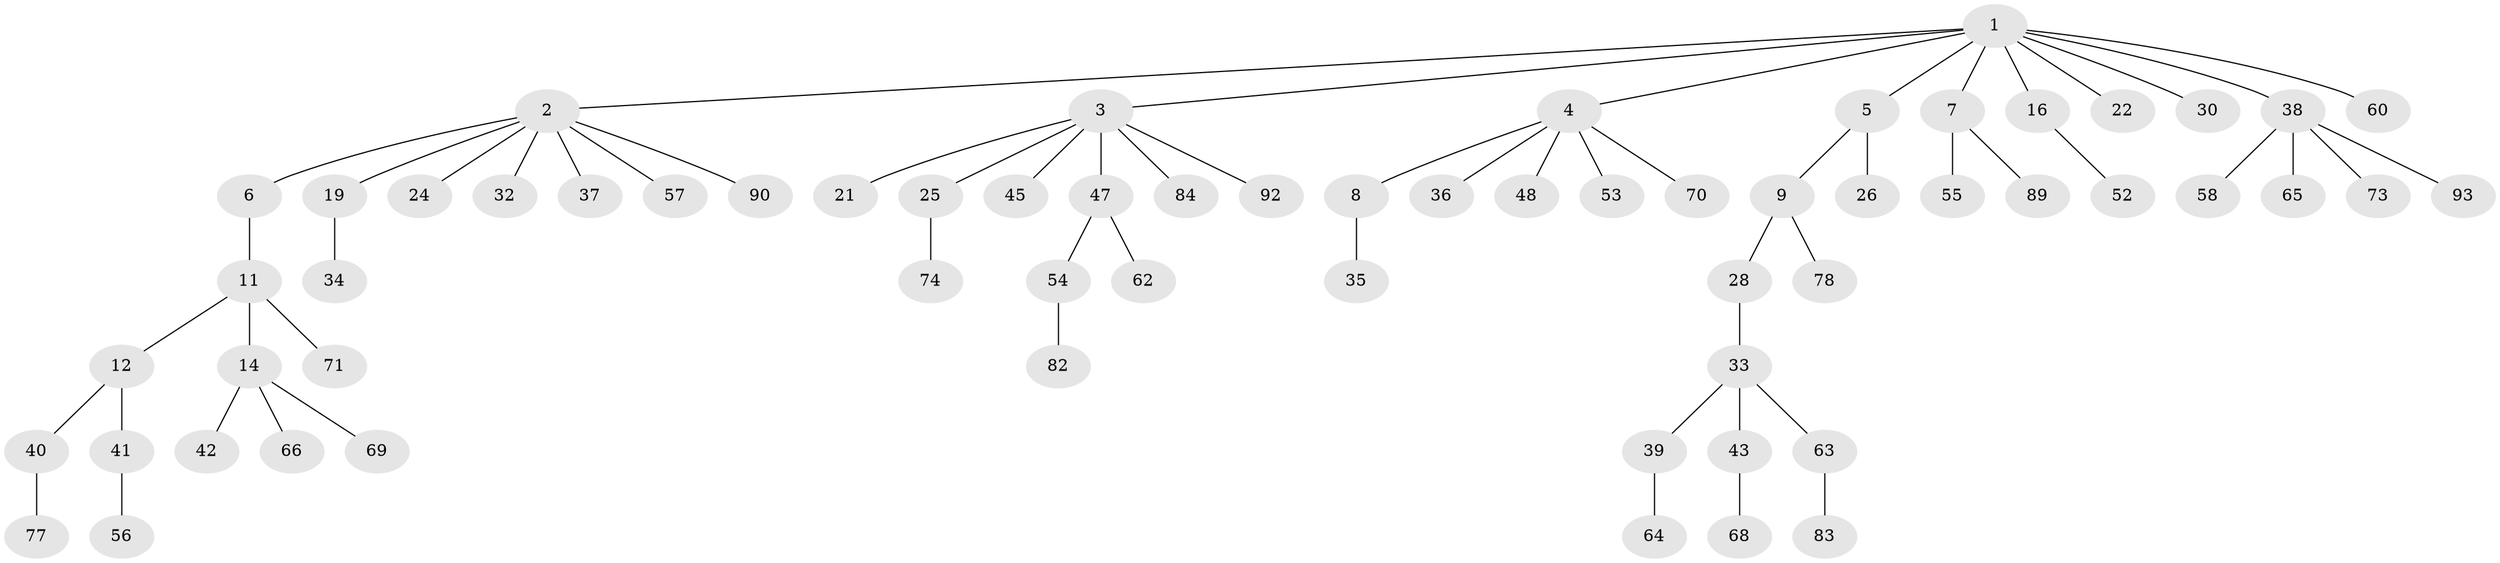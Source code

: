 // Generated by graph-tools (version 1.1) at 2025/52/02/27/25 19:52:13]
// undirected, 64 vertices, 63 edges
graph export_dot {
graph [start="1"]
  node [color=gray90,style=filled];
  1 [super="+29"];
  2 [super="+13"];
  3 [super="+18"];
  4 [super="+20"];
  5 [super="+23"];
  6 [super="+27"];
  7 [super="+50"];
  8;
  9 [super="+10"];
  11 [super="+15"];
  12 [super="+49"];
  14 [super="+31"];
  16 [super="+17"];
  19 [super="+59"];
  21;
  22;
  24;
  25 [super="+46"];
  26 [super="+61"];
  28 [super="+95"];
  30;
  32 [super="+76"];
  33 [super="+44"];
  34 [super="+81"];
  35;
  36;
  37;
  38 [super="+51"];
  39 [super="+91"];
  40 [super="+85"];
  41 [super="+86"];
  42;
  43 [super="+80"];
  45;
  47;
  48 [super="+79"];
  52;
  53;
  54 [super="+75"];
  55;
  56;
  57;
  58 [super="+72"];
  60;
  62;
  63 [super="+67"];
  64 [super="+88"];
  65;
  66 [super="+87"];
  68 [super="+94"];
  69;
  70;
  71;
  73;
  74;
  77;
  78;
  82;
  83;
  84;
  89;
  90;
  92;
  93;
  1 -- 2;
  1 -- 3;
  1 -- 4;
  1 -- 5;
  1 -- 7;
  1 -- 16;
  1 -- 22;
  1 -- 60;
  1 -- 38;
  1 -- 30;
  2 -- 6;
  2 -- 24;
  2 -- 57;
  2 -- 32;
  2 -- 19;
  2 -- 37;
  2 -- 90;
  3 -- 84;
  3 -- 92;
  3 -- 21;
  3 -- 25;
  3 -- 45;
  3 -- 47;
  4 -- 8;
  4 -- 48;
  4 -- 70;
  4 -- 53;
  4 -- 36;
  5 -- 9;
  5 -- 26;
  6 -- 11;
  7 -- 55;
  7 -- 89;
  8 -- 35;
  9 -- 78;
  9 -- 28;
  11 -- 12;
  11 -- 14;
  11 -- 71;
  12 -- 40;
  12 -- 41;
  14 -- 42;
  14 -- 66;
  14 -- 69;
  16 -- 52;
  19 -- 34;
  25 -- 74;
  28 -- 33;
  33 -- 39;
  33 -- 43;
  33 -- 63;
  38 -- 58;
  38 -- 73;
  38 -- 93;
  38 -- 65;
  39 -- 64;
  40 -- 77;
  41 -- 56;
  43 -- 68;
  47 -- 54;
  47 -- 62;
  54 -- 82;
  63 -- 83;
}
